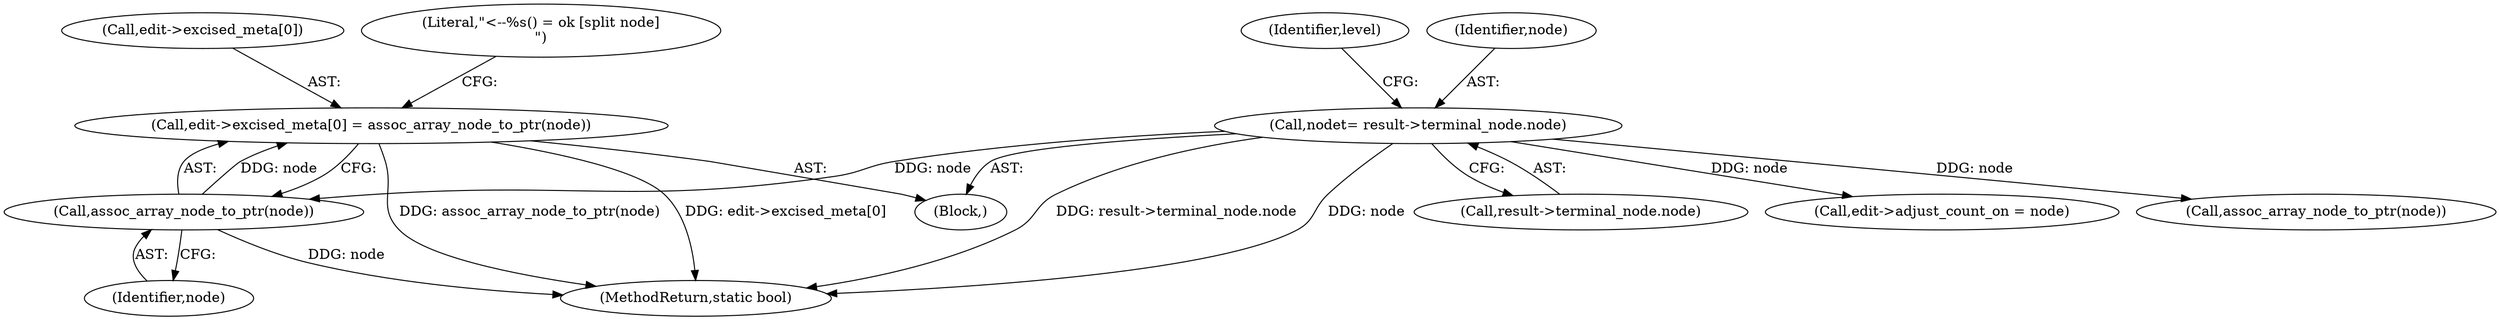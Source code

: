 digraph "0_linux_8d4a2ec1e0b41b0cf9a0c5cd4511da7f8e4f3de2@array" {
"1000848" [label="(Call,edit->excised_meta[0] = assoc_array_node_to_ptr(node))"];
"1000854" [label="(Call,assoc_array_node_to_ptr(node))"];
"1000142" [label="(Call,node\t= result->terminal_node.node)"];
"1000253" [label="(Call,edit->adjust_count_on = node)"];
"1000849" [label="(Call,edit->excised_meta[0])"];
"1000854" [label="(Call,assoc_array_node_to_ptr(node))"];
"1000142" [label="(Call,node\t= result->terminal_node.node)"];
"1001251" [label="(MethodReturn,static bool)"];
"1000993" [label="(Call,assoc_array_node_to_ptr(node))"];
"1000855" [label="(Identifier,node)"];
"1000848" [label="(Call,edit->excised_meta[0] = assoc_array_node_to_ptr(node))"];
"1000857" [label="(Literal,\"<--%s() = ok [split node]\n\")"];
"1000122" [label="(Block,)"];
"1000144" [label="(Call,result->terminal_node.node)"];
"1000150" [label="(Identifier,level)"];
"1000143" [label="(Identifier,node)"];
"1000848" -> "1000122"  [label="AST: "];
"1000848" -> "1000854"  [label="CFG: "];
"1000849" -> "1000848"  [label="AST: "];
"1000854" -> "1000848"  [label="AST: "];
"1000857" -> "1000848"  [label="CFG: "];
"1000848" -> "1001251"  [label="DDG: edit->excised_meta[0]"];
"1000848" -> "1001251"  [label="DDG: assoc_array_node_to_ptr(node)"];
"1000854" -> "1000848"  [label="DDG: node"];
"1000854" -> "1000855"  [label="CFG: "];
"1000855" -> "1000854"  [label="AST: "];
"1000854" -> "1001251"  [label="DDG: node"];
"1000142" -> "1000854"  [label="DDG: node"];
"1000142" -> "1000122"  [label="AST: "];
"1000142" -> "1000144"  [label="CFG: "];
"1000143" -> "1000142"  [label="AST: "];
"1000144" -> "1000142"  [label="AST: "];
"1000150" -> "1000142"  [label="CFG: "];
"1000142" -> "1001251"  [label="DDG: result->terminal_node.node"];
"1000142" -> "1001251"  [label="DDG: node"];
"1000142" -> "1000253"  [label="DDG: node"];
"1000142" -> "1000993"  [label="DDG: node"];
}
